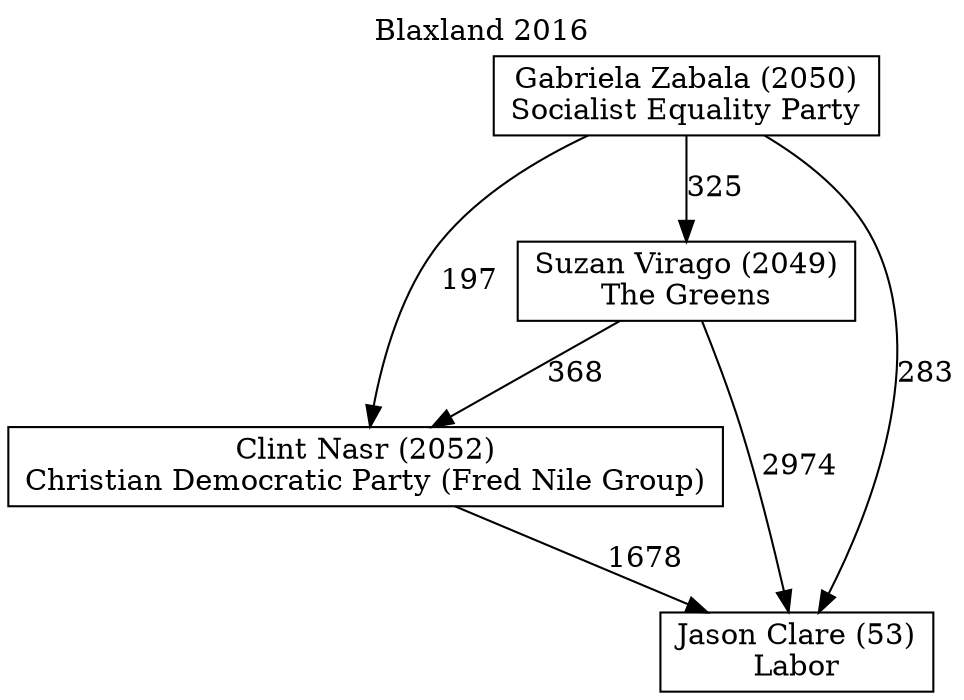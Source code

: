 // House preference flow
digraph "Jason Clare (53)_Blaxland_2016" {
	graph [label="Blaxland 2016" labelloc=t mclimit=10]
	node [shape=box]
	"Gabriela Zabala (2050)" [label="Gabriela Zabala (2050)
Socialist Equality Party"]
	"Clint Nasr (2052)" [label="Clint Nasr (2052)
Christian Democratic Party (Fred Nile Group)"]
	"Suzan Virago (2049)" [label="Suzan Virago (2049)
The Greens"]
	"Jason Clare (53)" [label="Jason Clare (53)
Labor"]
	"Suzan Virago (2049)" -> "Clint Nasr (2052)" [label=368]
	"Gabriela Zabala (2050)" -> "Jason Clare (53)" [label=283]
	"Suzan Virago (2049)" -> "Jason Clare (53)" [label=2974]
	"Gabriela Zabala (2050)" -> "Clint Nasr (2052)" [label=197]
	"Gabriela Zabala (2050)" -> "Suzan Virago (2049)" [label=325]
	"Clint Nasr (2052)" -> "Jason Clare (53)" [label=1678]
}
